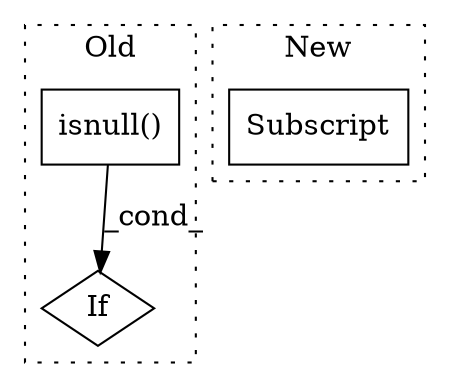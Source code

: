 digraph G {
subgraph cluster0 {
1 [label="isnull()" a="75" s="5141" l="24" shape="box"];
3 [label="If" a="96" s="5138" l="3" shape="diamond"];
label = "Old";
style="dotted";
}
subgraph cluster1 {
2 [label="Subscript" a="63" s="4932,0" l="42,0" shape="box"];
label = "New";
style="dotted";
}
1 -> 3 [label="_cond_"];
}